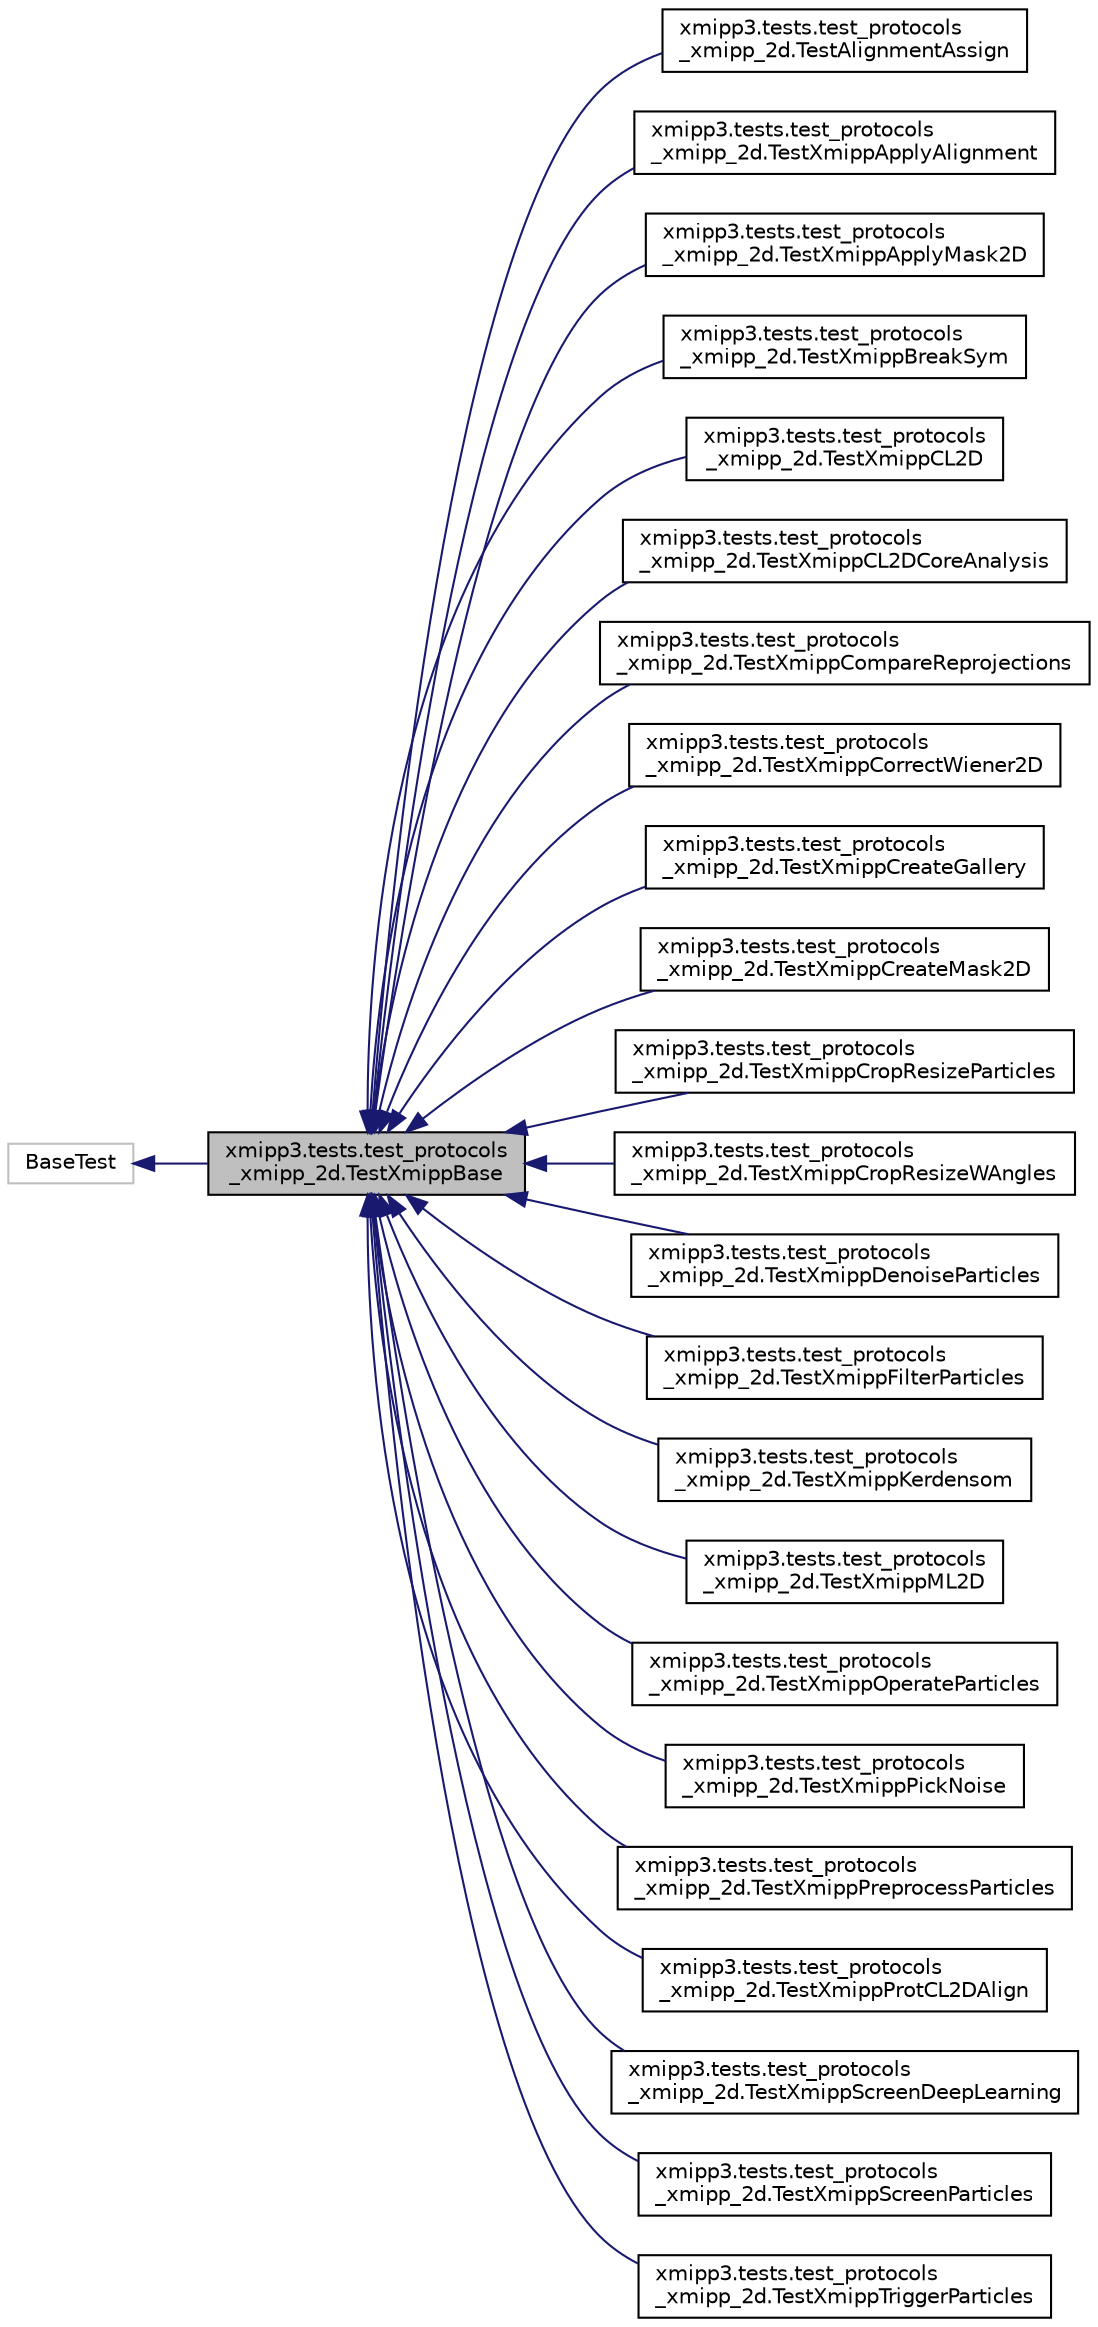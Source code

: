 digraph "xmipp3.tests.test_protocols_xmipp_2d.TestXmippBase"
{
  edge [fontname="Helvetica",fontsize="10",labelfontname="Helvetica",labelfontsize="10"];
  node [fontname="Helvetica",fontsize="10",shape=record];
  rankdir="LR";
  Node0 [label="xmipp3.tests.test_protocols\l_xmipp_2d.TestXmippBase",height=0.2,width=0.4,color="black", fillcolor="grey75", style="filled", fontcolor="black"];
  Node1 -> Node0 [dir="back",color="midnightblue",fontsize="10",style="solid",fontname="Helvetica"];
  Node1 [label="BaseTest",height=0.2,width=0.4,color="grey75", fillcolor="white", style="filled"];
  Node0 -> Node2 [dir="back",color="midnightblue",fontsize="10",style="solid",fontname="Helvetica"];
  Node2 [label="xmipp3.tests.test_protocols\l_xmipp_2d.TestAlignmentAssign",height=0.2,width=0.4,color="black", fillcolor="white", style="filled",URL="$classxmipp3_1_1tests_1_1test__protocols__xmipp__2d_1_1TestAlignmentAssign.html"];
  Node0 -> Node3 [dir="back",color="midnightblue",fontsize="10",style="solid",fontname="Helvetica"];
  Node3 [label="xmipp3.tests.test_protocols\l_xmipp_2d.TestXmippApplyAlignment",height=0.2,width=0.4,color="black", fillcolor="white", style="filled",URL="$classxmipp3_1_1tests_1_1test__protocols__xmipp__2d_1_1TestXmippApplyAlignment.html"];
  Node0 -> Node4 [dir="back",color="midnightblue",fontsize="10",style="solid",fontname="Helvetica"];
  Node4 [label="xmipp3.tests.test_protocols\l_xmipp_2d.TestXmippApplyMask2D",height=0.2,width=0.4,color="black", fillcolor="white", style="filled",URL="$classxmipp3_1_1tests_1_1test__protocols__xmipp__2d_1_1TestXmippApplyMask2D.html"];
  Node0 -> Node5 [dir="back",color="midnightblue",fontsize="10",style="solid",fontname="Helvetica"];
  Node5 [label="xmipp3.tests.test_protocols\l_xmipp_2d.TestXmippBreakSym",height=0.2,width=0.4,color="black", fillcolor="white", style="filled",URL="$classxmipp3_1_1tests_1_1test__protocols__xmipp__2d_1_1TestXmippBreakSym.html"];
  Node0 -> Node6 [dir="back",color="midnightblue",fontsize="10",style="solid",fontname="Helvetica"];
  Node6 [label="xmipp3.tests.test_protocols\l_xmipp_2d.TestXmippCL2D",height=0.2,width=0.4,color="black", fillcolor="white", style="filled",URL="$classxmipp3_1_1tests_1_1test__protocols__xmipp__2d_1_1TestXmippCL2D.html"];
  Node0 -> Node7 [dir="back",color="midnightblue",fontsize="10",style="solid",fontname="Helvetica"];
  Node7 [label="xmipp3.tests.test_protocols\l_xmipp_2d.TestXmippCL2DCoreAnalysis",height=0.2,width=0.4,color="black", fillcolor="white", style="filled",URL="$classxmipp3_1_1tests_1_1test__protocols__xmipp__2d_1_1TestXmippCL2DCoreAnalysis.html"];
  Node0 -> Node8 [dir="back",color="midnightblue",fontsize="10",style="solid",fontname="Helvetica"];
  Node8 [label="xmipp3.tests.test_protocols\l_xmipp_2d.TestXmippCompareReprojections",height=0.2,width=0.4,color="black", fillcolor="white", style="filled",URL="$classxmipp3_1_1tests_1_1test__protocols__xmipp__2d_1_1TestXmippCompareReprojections.html"];
  Node0 -> Node9 [dir="back",color="midnightblue",fontsize="10",style="solid",fontname="Helvetica"];
  Node9 [label="xmipp3.tests.test_protocols\l_xmipp_2d.TestXmippCorrectWiener2D",height=0.2,width=0.4,color="black", fillcolor="white", style="filled",URL="$classxmipp3_1_1tests_1_1test__protocols__xmipp__2d_1_1TestXmippCorrectWiener2D.html"];
  Node0 -> Node10 [dir="back",color="midnightblue",fontsize="10",style="solid",fontname="Helvetica"];
  Node10 [label="xmipp3.tests.test_protocols\l_xmipp_2d.TestXmippCreateGallery",height=0.2,width=0.4,color="black", fillcolor="white", style="filled",URL="$classxmipp3_1_1tests_1_1test__protocols__xmipp__2d_1_1TestXmippCreateGallery.html"];
  Node0 -> Node11 [dir="back",color="midnightblue",fontsize="10",style="solid",fontname="Helvetica"];
  Node11 [label="xmipp3.tests.test_protocols\l_xmipp_2d.TestXmippCreateMask2D",height=0.2,width=0.4,color="black", fillcolor="white", style="filled",URL="$classxmipp3_1_1tests_1_1test__protocols__xmipp__2d_1_1TestXmippCreateMask2D.html"];
  Node0 -> Node12 [dir="back",color="midnightblue",fontsize="10",style="solid",fontname="Helvetica"];
  Node12 [label="xmipp3.tests.test_protocols\l_xmipp_2d.TestXmippCropResizeParticles",height=0.2,width=0.4,color="black", fillcolor="white", style="filled",URL="$classxmipp3_1_1tests_1_1test__protocols__xmipp__2d_1_1TestXmippCropResizeParticles.html"];
  Node0 -> Node13 [dir="back",color="midnightblue",fontsize="10",style="solid",fontname="Helvetica"];
  Node13 [label="xmipp3.tests.test_protocols\l_xmipp_2d.TestXmippCropResizeWAngles",height=0.2,width=0.4,color="black", fillcolor="white", style="filled",URL="$classxmipp3_1_1tests_1_1test__protocols__xmipp__2d_1_1TestXmippCropResizeWAngles.html"];
  Node0 -> Node14 [dir="back",color="midnightblue",fontsize="10",style="solid",fontname="Helvetica"];
  Node14 [label="xmipp3.tests.test_protocols\l_xmipp_2d.TestXmippDenoiseParticles",height=0.2,width=0.4,color="black", fillcolor="white", style="filled",URL="$classxmipp3_1_1tests_1_1test__protocols__xmipp__2d_1_1TestXmippDenoiseParticles.html"];
  Node0 -> Node15 [dir="back",color="midnightblue",fontsize="10",style="solid",fontname="Helvetica"];
  Node15 [label="xmipp3.tests.test_protocols\l_xmipp_2d.TestXmippFilterParticles",height=0.2,width=0.4,color="black", fillcolor="white", style="filled",URL="$classxmipp3_1_1tests_1_1test__protocols__xmipp__2d_1_1TestXmippFilterParticles.html"];
  Node0 -> Node16 [dir="back",color="midnightblue",fontsize="10",style="solid",fontname="Helvetica"];
  Node16 [label="xmipp3.tests.test_protocols\l_xmipp_2d.TestXmippKerdensom",height=0.2,width=0.4,color="black", fillcolor="white", style="filled",URL="$classxmipp3_1_1tests_1_1test__protocols__xmipp__2d_1_1TestXmippKerdensom.html"];
  Node0 -> Node17 [dir="back",color="midnightblue",fontsize="10",style="solid",fontname="Helvetica"];
  Node17 [label="xmipp3.tests.test_protocols\l_xmipp_2d.TestXmippML2D",height=0.2,width=0.4,color="black", fillcolor="white", style="filled",URL="$classxmipp3_1_1tests_1_1test__protocols__xmipp__2d_1_1TestXmippML2D.html"];
  Node0 -> Node18 [dir="back",color="midnightblue",fontsize="10",style="solid",fontname="Helvetica"];
  Node18 [label="xmipp3.tests.test_protocols\l_xmipp_2d.TestXmippOperateParticles",height=0.2,width=0.4,color="black", fillcolor="white", style="filled",URL="$classxmipp3_1_1tests_1_1test__protocols__xmipp__2d_1_1TestXmippOperateParticles.html"];
  Node0 -> Node19 [dir="back",color="midnightblue",fontsize="10",style="solid",fontname="Helvetica"];
  Node19 [label="xmipp3.tests.test_protocols\l_xmipp_2d.TestXmippPickNoise",height=0.2,width=0.4,color="black", fillcolor="white", style="filled",URL="$classxmipp3_1_1tests_1_1test__protocols__xmipp__2d_1_1TestXmippPickNoise.html"];
  Node0 -> Node20 [dir="back",color="midnightblue",fontsize="10",style="solid",fontname="Helvetica"];
  Node20 [label="xmipp3.tests.test_protocols\l_xmipp_2d.TestXmippPreprocessParticles",height=0.2,width=0.4,color="black", fillcolor="white", style="filled",URL="$classxmipp3_1_1tests_1_1test__protocols__xmipp__2d_1_1TestXmippPreprocessParticles.html"];
  Node0 -> Node21 [dir="back",color="midnightblue",fontsize="10",style="solid",fontname="Helvetica"];
  Node21 [label="xmipp3.tests.test_protocols\l_xmipp_2d.TestXmippProtCL2DAlign",height=0.2,width=0.4,color="black", fillcolor="white", style="filled",URL="$classxmipp3_1_1tests_1_1test__protocols__xmipp__2d_1_1TestXmippProtCL2DAlign.html"];
  Node0 -> Node22 [dir="back",color="midnightblue",fontsize="10",style="solid",fontname="Helvetica"];
  Node22 [label="xmipp3.tests.test_protocols\l_xmipp_2d.TestXmippScreenDeepLearning",height=0.2,width=0.4,color="black", fillcolor="white", style="filled",URL="$classxmipp3_1_1tests_1_1test__protocols__xmipp__2d_1_1TestXmippScreenDeepLearning.html"];
  Node0 -> Node23 [dir="back",color="midnightblue",fontsize="10",style="solid",fontname="Helvetica"];
  Node23 [label="xmipp3.tests.test_protocols\l_xmipp_2d.TestXmippScreenParticles",height=0.2,width=0.4,color="black", fillcolor="white", style="filled",URL="$classxmipp3_1_1tests_1_1test__protocols__xmipp__2d_1_1TestXmippScreenParticles.html"];
  Node0 -> Node24 [dir="back",color="midnightblue",fontsize="10",style="solid",fontname="Helvetica"];
  Node24 [label="xmipp3.tests.test_protocols\l_xmipp_2d.TestXmippTriggerParticles",height=0.2,width=0.4,color="black", fillcolor="white", style="filled",URL="$classxmipp3_1_1tests_1_1test__protocols__xmipp__2d_1_1TestXmippTriggerParticles.html"];
}
